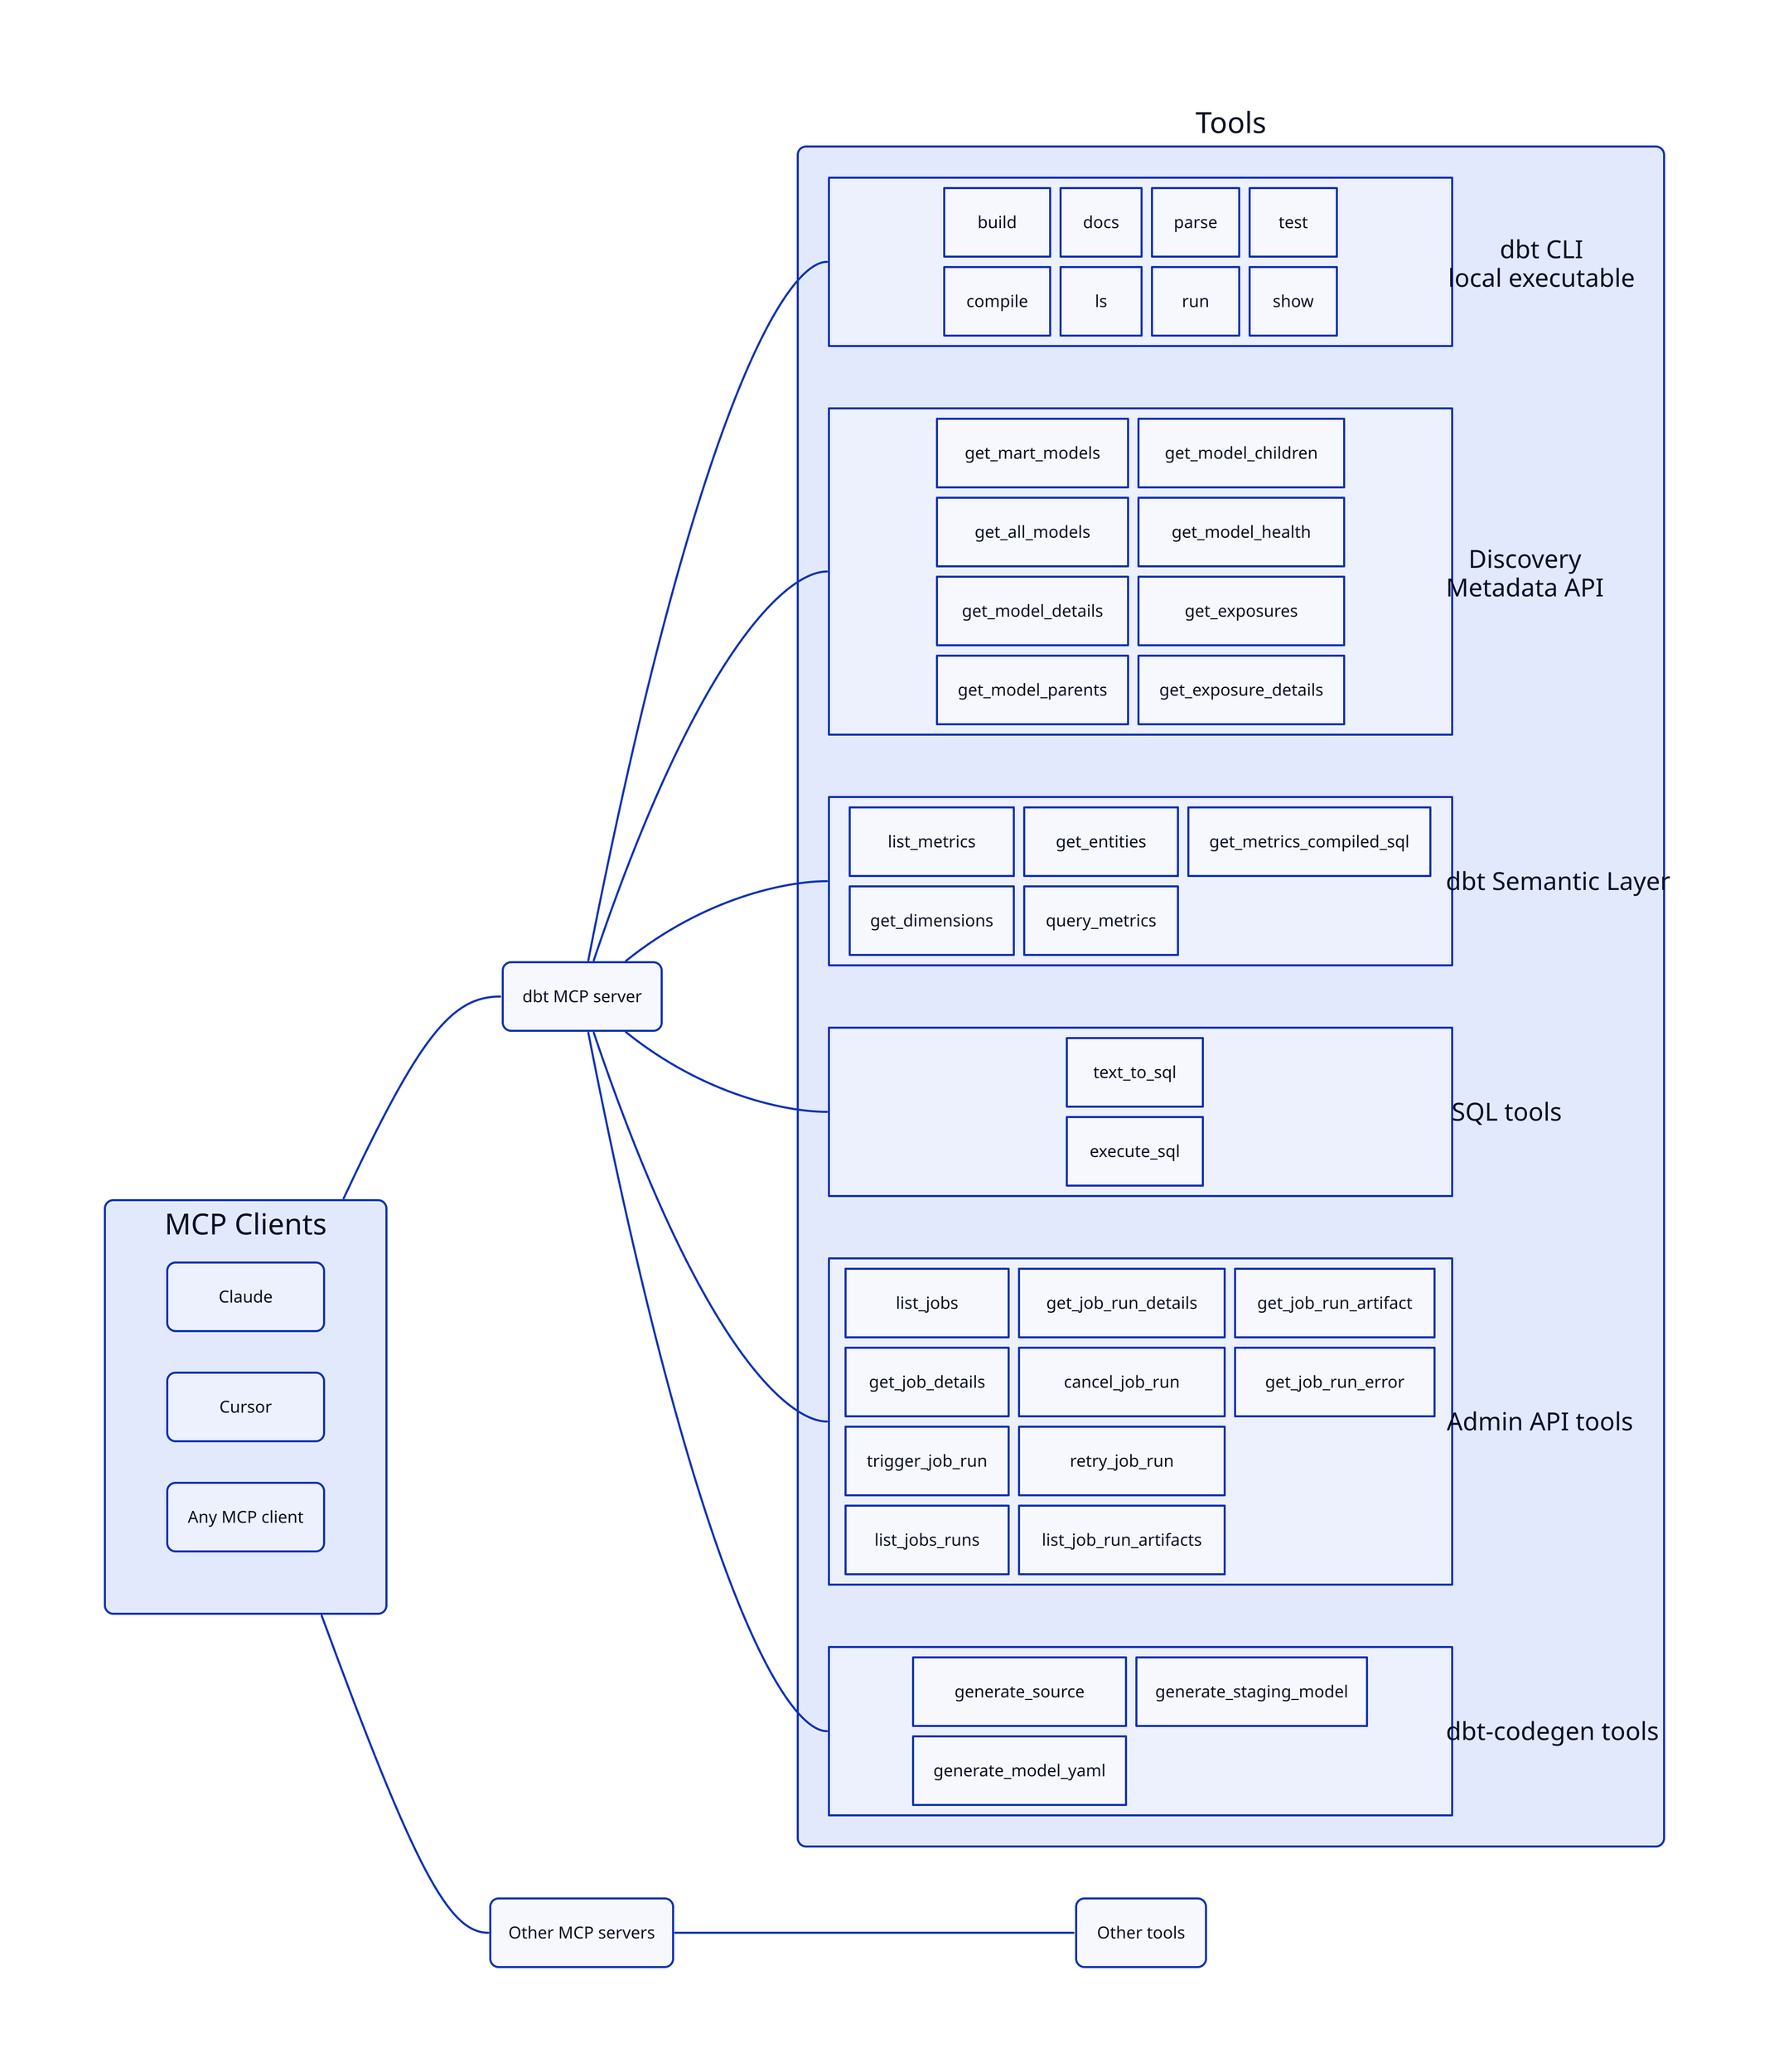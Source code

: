 vars: {
  d2-config: {
    layout-engine: elk
  }
}

direction: right
*.style.border-radius: 8

classes: {
  container: {
    grid-columns: 2
    grid-rows: 2
    grid-gap: 10
    width: 600
    *.style.border-radius: 8
  }

  big-container: {
    grid-columns: 2
    grid-rows: 4
    grid-gap: 10
    width: 600
    *.style.border-radius: 8
  }
}

mcp: dbt MCP server

tools: Tools {
  cli: dbt CLI\nlocal executable {
    label.near: outside-right-center
    class: container
    build
    compile
    docs
    ls
    parse
    run
    test
    show
  }

  discovery: Discovery\nMetadata API {
    label.near: outside-right-center
    class: big-container
    get_mart_models
    get_all_models
    get_model_details
    get_model_parents
    get_model_children
    get_model_health
    get_exposures
    get_exposure_details
  }

  sl: dbt Semantic Layer {
    label.near: outside-right-center
    class: container
    list_metrics
    get_dimensions
    get_entities
    query_metrics
    get_metrics_compiled_sql
  }

  sql: SQL tools {
    label.near: outside-right-center
    class: container
    text_to_sql
    execute_sql
  }

  admin: Admin API tools {
    label.near: outside-right-center
    class: big-container
    list_jobs
    get_job_details
    trigger_job_run
    list_jobs_runs
    get_job_run_details
    cancel_job_run
    retry_job_run
    list_job_run_artifacts
    get_job_run_artifact
    get_job_run_error
  }

  codegen: dbt-codegen tools {
    label.near: outside-right-center
    class: container
    generate_source
    generate_model_yaml
    generate_staging_model
  }
}

mcp -- tools.*

clients: MCP Clients {
  grid-columns: 1
  *.style.border-radius: 8
  Claude
  Cursor
  mcp_clients: Any MCP client
}

other_mcp: Other MCP servers
other_tools: Other tools

clients -- mcp
clients -- other_mcp
other_mcp -- other_tools
